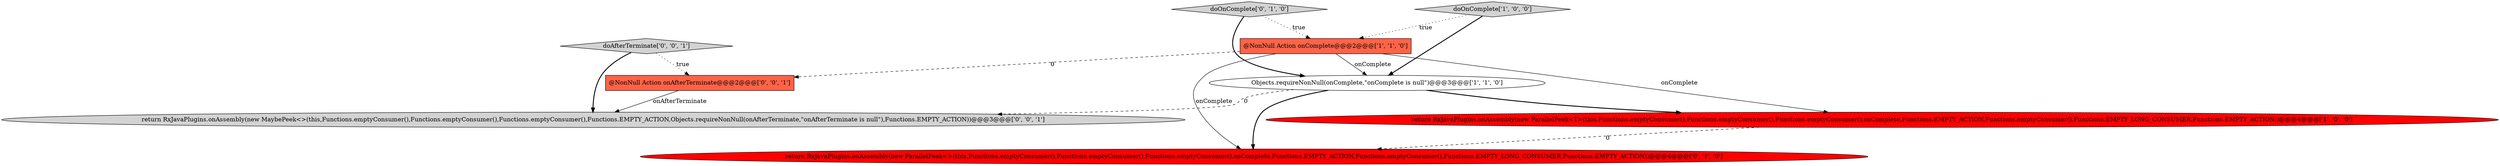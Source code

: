 digraph {
8 [style = filled, label = "doAfterTerminate['0', '0', '1']", fillcolor = lightgray, shape = diamond image = "AAA0AAABBB3BBB"];
5 [style = filled, label = "doOnComplete['0', '1', '0']", fillcolor = lightgray, shape = diamond image = "AAA0AAABBB2BBB"];
0 [style = filled, label = "@NonNull Action onComplete@@@2@@@['1', '1', '0']", fillcolor = tomato, shape = box image = "AAA0AAABBB1BBB"];
3 [style = filled, label = "return RxJavaPlugins.onAssembly(new ParallelPeek<T>(this,Functions.emptyConsumer(),Functions.emptyConsumer(),Functions.emptyConsumer(),onComplete,Functions.EMPTY_ACTION,Functions.emptyConsumer(),Functions.EMPTY_LONG_CONSUMER,Functions.EMPTY_ACTION))@@@4@@@['1', '0', '0']", fillcolor = red, shape = ellipse image = "AAA1AAABBB1BBB"];
2 [style = filled, label = "doOnComplete['1', '0', '0']", fillcolor = lightgray, shape = diamond image = "AAA0AAABBB1BBB"];
1 [style = filled, label = "Objects.requireNonNull(onComplete,\"onComplete is null\")@@@3@@@['1', '1', '0']", fillcolor = white, shape = ellipse image = "AAA0AAABBB1BBB"];
6 [style = filled, label = "@NonNull Action onAfterTerminate@@@2@@@['0', '0', '1']", fillcolor = tomato, shape = box image = "AAA0AAABBB3BBB"];
7 [style = filled, label = "return RxJavaPlugins.onAssembly(new MaybePeek<>(this,Functions.emptyConsumer(),Functions.emptyConsumer(),Functions.emptyConsumer(),Functions.EMPTY_ACTION,Objects.requireNonNull(onAfterTerminate,\"onAfterTerminate is null\"),Functions.EMPTY_ACTION))@@@3@@@['0', '0', '1']", fillcolor = lightgray, shape = ellipse image = "AAA0AAABBB3BBB"];
4 [style = filled, label = "return RxJavaPlugins.onAssembly(new ParallelPeek<>(this,Functions.emptyConsumer(),Functions.emptyConsumer(),Functions.emptyConsumer(),onComplete,Functions.EMPTY_ACTION,Functions.emptyConsumer(),Functions.EMPTY_LONG_CONSUMER,Functions.EMPTY_ACTION))@@@4@@@['0', '1', '0']", fillcolor = red, shape = ellipse image = "AAA1AAABBB2BBB"];
1->3 [style = bold, label=""];
5->1 [style = bold, label=""];
1->4 [style = bold, label=""];
2->0 [style = dotted, label="true"];
0->1 [style = solid, label="onComplete"];
0->4 [style = solid, label="onComplete"];
5->0 [style = dotted, label="true"];
8->6 [style = dotted, label="true"];
1->7 [style = dashed, label="0"];
3->4 [style = dashed, label="0"];
0->3 [style = solid, label="onComplete"];
2->1 [style = bold, label=""];
8->7 [style = bold, label=""];
0->6 [style = dashed, label="0"];
6->7 [style = solid, label="onAfterTerminate"];
}
